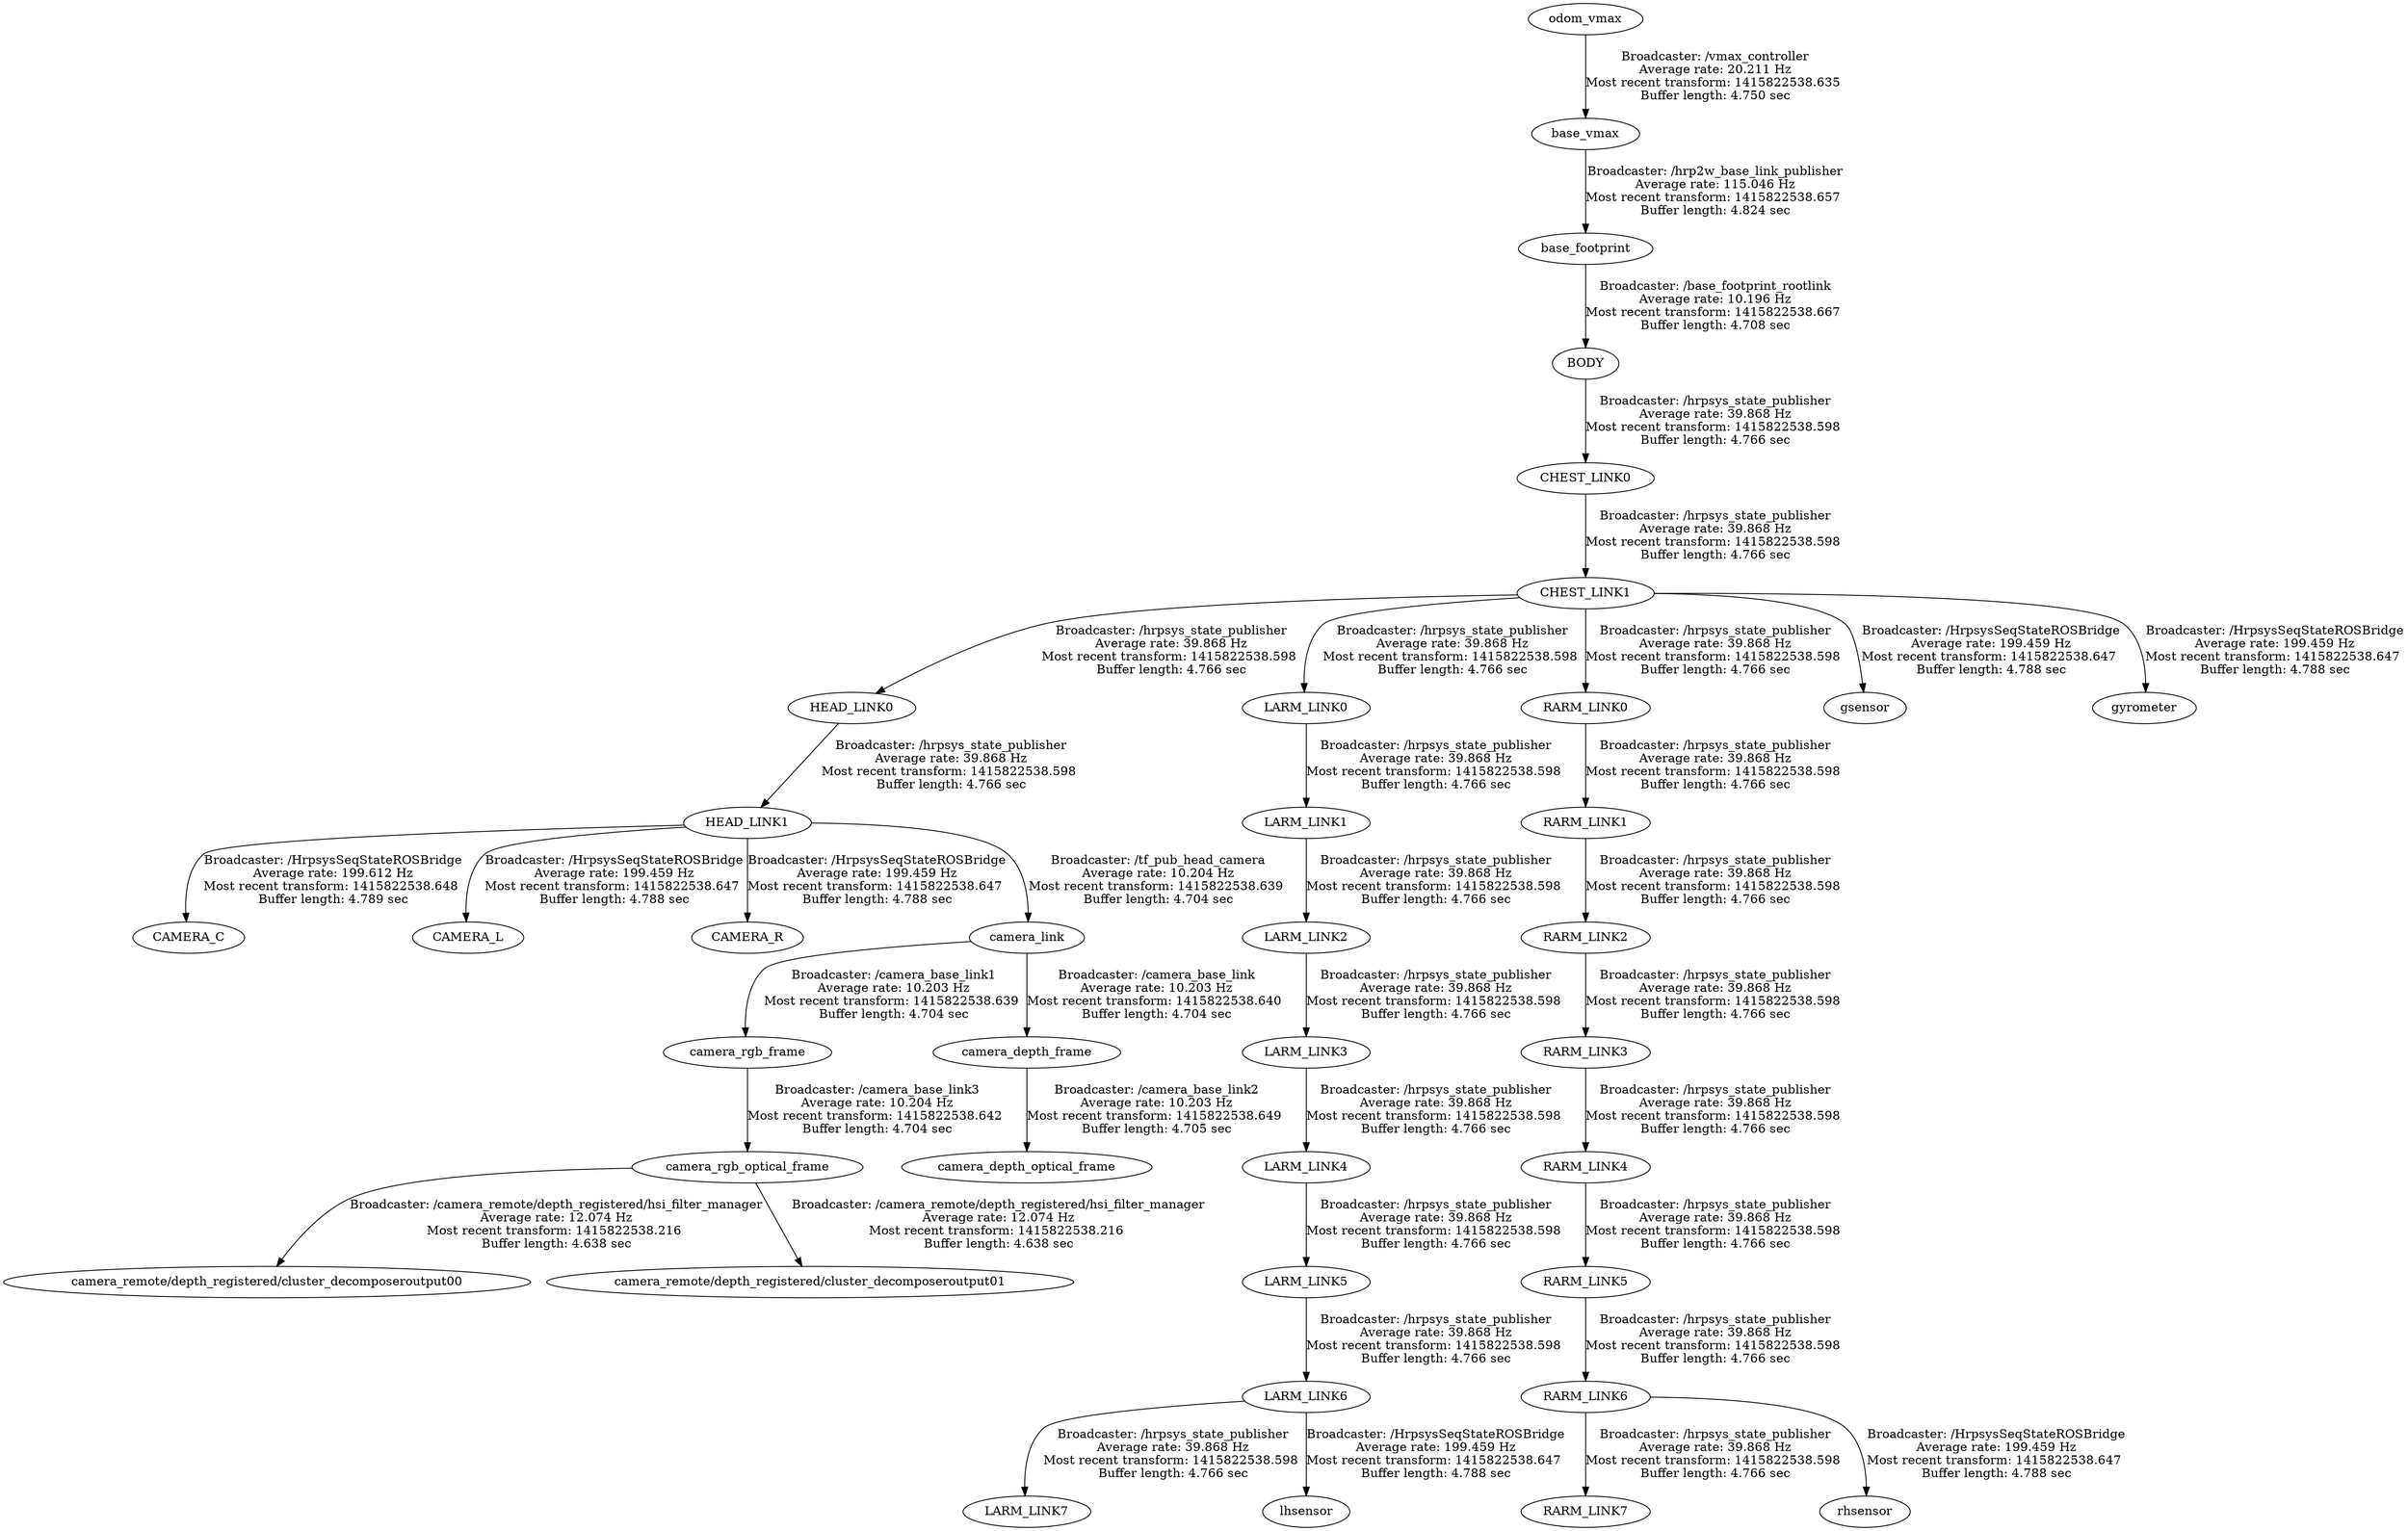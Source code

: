 digraph G {
"BODY" -> "CHEST_LINK0"[label="Broadcaster: /hrpsys_state_publisher\nAverage rate: 39.868 Hz\nMost recent transform: 1415822538.598 \nBuffer length: 4.766 sec\n"];
"base_footprint" -> "BODY"[label="Broadcaster: /base_footprint_rootlink\nAverage rate: 10.196 Hz\nMost recent transform: 1415822538.667 \nBuffer length: 4.708 sec\n"];
"CHEST_LINK0" -> "CHEST_LINK1"[label="Broadcaster: /hrpsys_state_publisher\nAverage rate: 39.868 Hz\nMost recent transform: 1415822538.598 \nBuffer length: 4.766 sec\n"];
"CHEST_LINK1" -> "HEAD_LINK0"[label="Broadcaster: /hrpsys_state_publisher\nAverage rate: 39.868 Hz\nMost recent transform: 1415822538.598 \nBuffer length: 4.766 sec\n"];
"HEAD_LINK0" -> "HEAD_LINK1"[label="Broadcaster: /hrpsys_state_publisher\nAverage rate: 39.868 Hz\nMost recent transform: 1415822538.598 \nBuffer length: 4.766 sec\n"];
"CHEST_LINK1" -> "LARM_LINK0"[label="Broadcaster: /hrpsys_state_publisher\nAverage rate: 39.868 Hz\nMost recent transform: 1415822538.598 \nBuffer length: 4.766 sec\n"];
"LARM_LINK0" -> "LARM_LINK1"[label="Broadcaster: /hrpsys_state_publisher\nAverage rate: 39.868 Hz\nMost recent transform: 1415822538.598 \nBuffer length: 4.766 sec\n"];
"LARM_LINK1" -> "LARM_LINK2"[label="Broadcaster: /hrpsys_state_publisher\nAverage rate: 39.868 Hz\nMost recent transform: 1415822538.598 \nBuffer length: 4.766 sec\n"];
"LARM_LINK2" -> "LARM_LINK3"[label="Broadcaster: /hrpsys_state_publisher\nAverage rate: 39.868 Hz\nMost recent transform: 1415822538.598 \nBuffer length: 4.766 sec\n"];
"LARM_LINK3" -> "LARM_LINK4"[label="Broadcaster: /hrpsys_state_publisher\nAverage rate: 39.868 Hz\nMost recent transform: 1415822538.598 \nBuffer length: 4.766 sec\n"];
"LARM_LINK4" -> "LARM_LINK5"[label="Broadcaster: /hrpsys_state_publisher\nAverage rate: 39.868 Hz\nMost recent transform: 1415822538.598 \nBuffer length: 4.766 sec\n"];
"LARM_LINK5" -> "LARM_LINK6"[label="Broadcaster: /hrpsys_state_publisher\nAverage rate: 39.868 Hz\nMost recent transform: 1415822538.598 \nBuffer length: 4.766 sec\n"];
"LARM_LINK6" -> "LARM_LINK7"[label="Broadcaster: /hrpsys_state_publisher\nAverage rate: 39.868 Hz\nMost recent transform: 1415822538.598 \nBuffer length: 4.766 sec\n"];
"CHEST_LINK1" -> "RARM_LINK0"[label="Broadcaster: /hrpsys_state_publisher\nAverage rate: 39.868 Hz\nMost recent transform: 1415822538.598 \nBuffer length: 4.766 sec\n"];
"RARM_LINK0" -> "RARM_LINK1"[label="Broadcaster: /hrpsys_state_publisher\nAverage rate: 39.868 Hz\nMost recent transform: 1415822538.598 \nBuffer length: 4.766 sec\n"];
"RARM_LINK1" -> "RARM_LINK2"[label="Broadcaster: /hrpsys_state_publisher\nAverage rate: 39.868 Hz\nMost recent transform: 1415822538.598 \nBuffer length: 4.766 sec\n"];
"RARM_LINK2" -> "RARM_LINK3"[label="Broadcaster: /hrpsys_state_publisher\nAverage rate: 39.868 Hz\nMost recent transform: 1415822538.598 \nBuffer length: 4.766 sec\n"];
"RARM_LINK3" -> "RARM_LINK4"[label="Broadcaster: /hrpsys_state_publisher\nAverage rate: 39.868 Hz\nMost recent transform: 1415822538.598 \nBuffer length: 4.766 sec\n"];
"RARM_LINK4" -> "RARM_LINK5"[label="Broadcaster: /hrpsys_state_publisher\nAverage rate: 39.868 Hz\nMost recent transform: 1415822538.598 \nBuffer length: 4.766 sec\n"];
"RARM_LINK5" -> "RARM_LINK6"[label="Broadcaster: /hrpsys_state_publisher\nAverage rate: 39.868 Hz\nMost recent transform: 1415822538.598 \nBuffer length: 4.766 sec\n"];
"RARM_LINK6" -> "RARM_LINK7"[label="Broadcaster: /hrpsys_state_publisher\nAverage rate: 39.868 Hz\nMost recent transform: 1415822538.598 \nBuffer length: 4.766 sec\n"];
"base_vmax" -> "base_footprint"[label="Broadcaster: /hrp2w_base_link_publisher\nAverage rate: 115.046 Hz\nMost recent transform: 1415822538.657 \nBuffer length: 4.824 sec\n"];
"odom_vmax" -> "base_vmax"[label="Broadcaster: /vmax_controller\nAverage rate: 20.211 Hz\nMost recent transform: 1415822538.635 \nBuffer length: 4.750 sec\n"];
"HEAD_LINK1" -> "CAMERA_C"[label="Broadcaster: /HrpsysSeqStateROSBridge\nAverage rate: 199.612 Hz\nMost recent transform: 1415822538.648 \nBuffer length: 4.789 sec\n"];
"HEAD_LINK1" -> "CAMERA_L"[label="Broadcaster: /HrpsysSeqStateROSBridge\nAverage rate: 199.459 Hz\nMost recent transform: 1415822538.647 \nBuffer length: 4.788 sec\n"];
"HEAD_LINK1" -> "CAMERA_R"[label="Broadcaster: /HrpsysSeqStateROSBridge\nAverage rate: 199.459 Hz\nMost recent transform: 1415822538.647 \nBuffer length: 4.788 sec\n"];
"CHEST_LINK1" -> "gsensor"[label="Broadcaster: /HrpsysSeqStateROSBridge\nAverage rate: 199.459 Hz\nMost recent transform: 1415822538.647 \nBuffer length: 4.788 sec\n"];
"CHEST_LINK1" -> "gyrometer"[label="Broadcaster: /HrpsysSeqStateROSBridge\nAverage rate: 199.459 Hz\nMost recent transform: 1415822538.647 \nBuffer length: 4.788 sec\n"];
"LARM_LINK6" -> "lhsensor"[label="Broadcaster: /HrpsysSeqStateROSBridge\nAverage rate: 199.459 Hz\nMost recent transform: 1415822538.647 \nBuffer length: 4.788 sec\n"];
"RARM_LINK6" -> "rhsensor"[label="Broadcaster: /HrpsysSeqStateROSBridge\nAverage rate: 199.459 Hz\nMost recent transform: 1415822538.647 \nBuffer length: 4.788 sec\n"];
"HEAD_LINK1" -> "camera_link"[label="Broadcaster: /tf_pub_head_camera\nAverage rate: 10.204 Hz\nMost recent transform: 1415822538.639 \nBuffer length: 4.704 sec\n"];
"camera_link" -> "camera_rgb_frame"[label="Broadcaster: /camera_base_link1\nAverage rate: 10.203 Hz\nMost recent transform: 1415822538.639 \nBuffer length: 4.704 sec\n"];
"camera_link" -> "camera_depth_frame"[label="Broadcaster: /camera_base_link\nAverage rate: 10.203 Hz\nMost recent transform: 1415822538.640 \nBuffer length: 4.704 sec\n"];
"camera_depth_frame" -> "camera_depth_optical_frame"[label="Broadcaster: /camera_base_link2\nAverage rate: 10.203 Hz\nMost recent transform: 1415822538.649 \nBuffer length: 4.705 sec\n"];
"camera_rgb_frame" -> "camera_rgb_optical_frame"[label="Broadcaster: /camera_base_link3\nAverage rate: 10.204 Hz\nMost recent transform: 1415822538.642 \nBuffer length: 4.704 sec\n"];
"camera_rgb_optical_frame" -> "camera_remote/depth_registered/cluster_decomposeroutput00"[label="Broadcaster: /camera_remote/depth_registered/hsi_filter_manager\nAverage rate: 12.074 Hz\nMost recent transform: 1415822538.216 \nBuffer length: 4.638 sec\n"];
"camera_rgb_optical_frame" -> "camera_remote/depth_registered/cluster_decomposeroutput01"[label="Broadcaster: /camera_remote/depth_registered/hsi_filter_manager\nAverage rate: 12.074 Hz\nMost recent transform: 1415822538.216 \nBuffer length: 4.638 sec\n"];
}